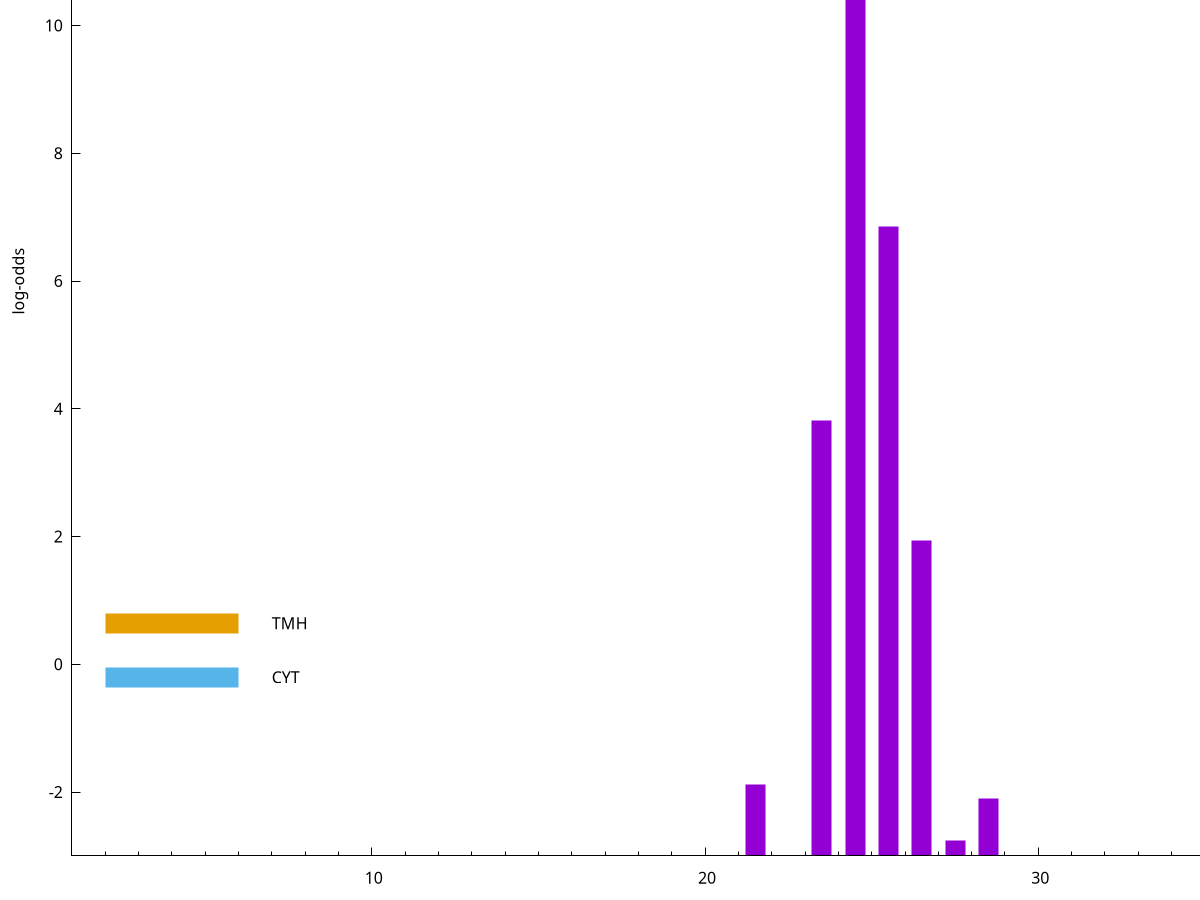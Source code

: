 set title "LipoP predictions for SRR4017849.gff"
set size 2., 1.4
set xrange [1:70] 
set mxtics 10
set yrange [-3:15]
set y2range [0:18]
set ylabel "log-odds"
set term postscript eps color solid "Helvetica" 30
set output "SRR4017849.gff232.eps"
set arrow from 2,12.3955 to 6,12.3955 nohead lt 1 lw 20
set label "SpI" at 7,12.3955
set arrow from 2,0.643032 to 6,0.643032 nohead lt 4 lw 20
set label "TMH" at 7,0.643032
set arrow from 2,-0.200913 to 6,-0.200913 nohead lt 3 lw 20
set label "CYT" at 7,-0.200913
set arrow from 2,12.3955 to 6,12.3955 nohead lt 1 lw 20
set label "SpI" at 7,12.3955
# NOTE: The scores below are the log-odds scores with the threshold
# NOTE: subtracted (a hack to make gnuplot make the histogram all
# NOTE: look nice).
plot "-" axes x1y2 title "" with impulses lt 1 lw 20
24.500000 15.359100
25.500000 9.847700
23.500000 6.824680
26.500000 4.937860
21.500000 1.111140
28.500000 0.901450
27.500000 0.237010
e
exit
